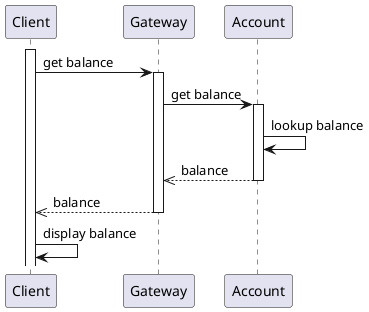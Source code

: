 @startuml

skinparam classAttributeIconSize 0

participant "Client" as cln1
participant "Gateway" as gtw1
participant "Account" as acc1

activate cln1
cln1 -> gtw1 : get balance
activate gtw1
gtw1 -> acc1 : get balance
activate acc1
acc1 -> acc1 : lookup balance
acc1 -->> gtw1 : balance
deactivate acc1
gtw1 -->> cln1 : balance
deactivate gtw1
cln1 -> cln1 : display balance

@enduml